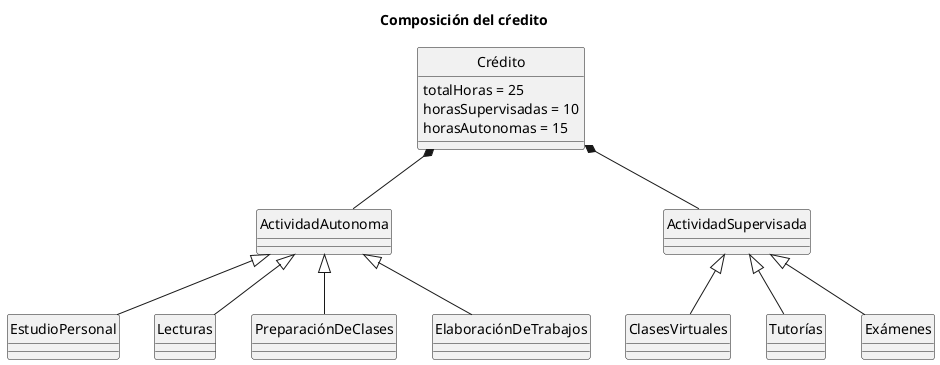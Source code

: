 ' De esta manera, UDAS, de acuerdo con las pautas europeas que se utilizan en la
' Universidad Europea del Atlántico (integrante de la red FUNIBER), establece el valor de 1
' crédito = 25 horas de trabajo del estudiante. De esas horas, 10 corresponden a actividades
' académicas que requieren la dirección y supervisión directa del profesor (clases virtuales,
' tutorías, exámenes, etc.) y las 15 horas restantes a la realización autónoma por parte del
' alumno de actividades académicas, tales como estudio personal y lecturas, preparación de
' clases, elaboración de trabajos, entre otras. Es decir, la dedicación total del alumno por
' asignatura se ha establecido con una carga de carácter virtual supervisada de un 40% y un
' porcentaje del 60% de trabajo autónomo
@startuml

title Composición del cŕedito

hide circle

class Crédito {
  totalHoras = 25
  horasSupervisadas = 10
  horasAutonomas = 15
}

class ActividadSupervisada 

class ActividadAutonoma 

Crédito *-- ActividadSupervisada 
Crédito *-- ActividadAutonoma 

ClasesVirtuales -u-|> ActividadSupervisada
Tutorías -u-|> ActividadSupervisada
Exámenes -u-|> ActividadSupervisada

EstudioPersonal -u-|> ActividadAutonoma
Lecturas -u-|> ActividadAutonoma
PreparaciónDeClases -u-|> ActividadAutonoma
ElaboraciónDeTrabajos -u-|> ActividadAutonoma


@enduml
